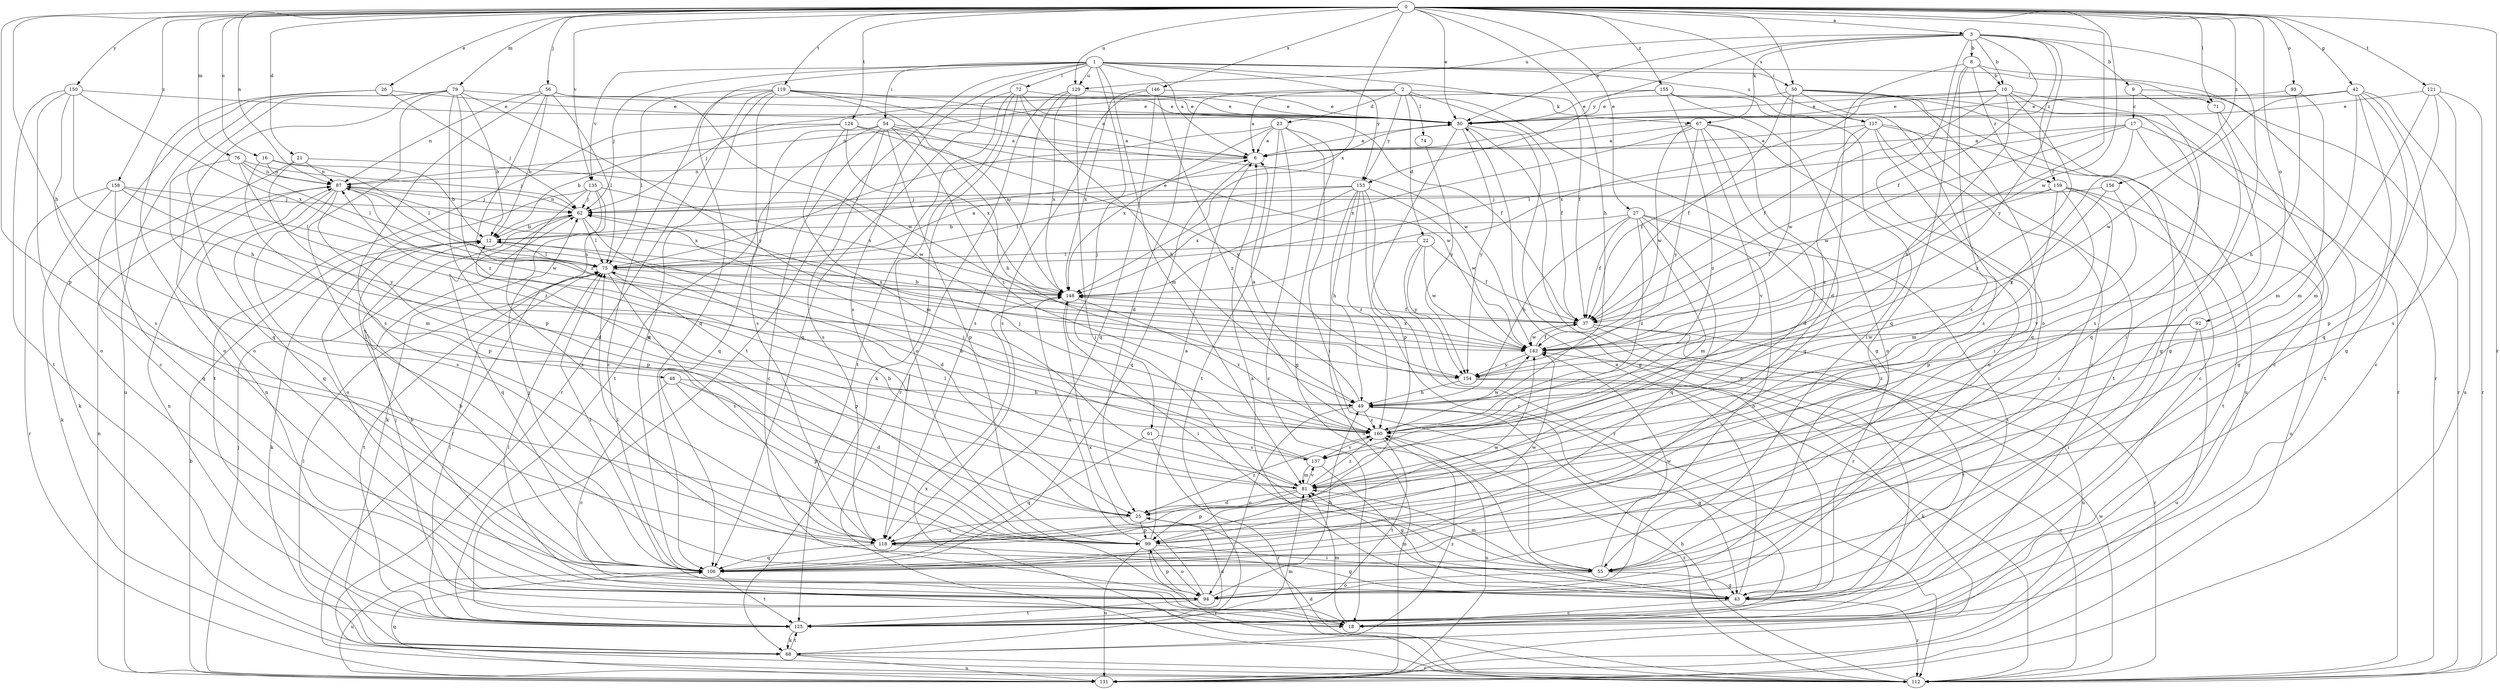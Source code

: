 strict digraph  {
0;
1;
2;
3;
6;
8;
9;
10;
12;
16;
17;
18;
21;
22;
23;
25;
26;
27;
30;
37;
42;
43;
48;
49;
50;
54;
55;
56;
61;
62;
67;
68;
71;
72;
74;
75;
76;
79;
81;
87;
92;
93;
94;
99;
106;
112;
117;
118;
119;
121;
124;
125;
129;
131;
135;
137;
142;
146;
148;
150;
153;
154;
155;
156;
158;
159;
160;
0 -> 3  [label=a];
0 -> 16  [label=c];
0 -> 21  [label=d];
0 -> 26  [label=e];
0 -> 27  [label=e];
0 -> 30  [label=e];
0 -> 37  [label=f];
0 -> 42  [label=g];
0 -> 48  [label=h];
0 -> 49  [label=h];
0 -> 50  [label=i];
0 -> 56  [label=j];
0 -> 71  [label=l];
0 -> 76  [label=m];
0 -> 79  [label=m];
0 -> 87  [label=n];
0 -> 92  [label=o];
0 -> 93  [label=o];
0 -> 99  [label=p];
0 -> 112  [label=r];
0 -> 117  [label=s];
0 -> 119  [label=t];
0 -> 121  [label=t];
0 -> 124  [label=t];
0 -> 129  [label=u];
0 -> 135  [label=v];
0 -> 142  [label=w];
0 -> 146  [label=x];
0 -> 148  [label=x];
0 -> 150  [label=y];
0 -> 155  [label=z];
0 -> 156  [label=z];
0 -> 158  [label=z];
1 -> 6  [label=a];
1 -> 37  [label=f];
1 -> 50  [label=i];
1 -> 54  [label=i];
1 -> 61  [label=j];
1 -> 62  [label=j];
1 -> 71  [label=l];
1 -> 72  [label=l];
1 -> 81  [label=m];
1 -> 106  [label=q];
1 -> 117  [label=s];
1 -> 118  [label=s];
1 -> 125  [label=t];
1 -> 129  [label=u];
1 -> 135  [label=v];
1 -> 153  [label=y];
2 -> 6  [label=a];
2 -> 22  [label=d];
2 -> 23  [label=d];
2 -> 25  [label=d];
2 -> 37  [label=f];
2 -> 43  [label=g];
2 -> 62  [label=j];
2 -> 67  [label=k];
2 -> 74  [label=l];
2 -> 153  [label=y];
3 -> 8  [label=b];
3 -> 9  [label=b];
3 -> 10  [label=b];
3 -> 30  [label=e];
3 -> 37  [label=f];
3 -> 55  [label=i];
3 -> 67  [label=k];
3 -> 94  [label=o];
3 -> 129  [label=u];
3 -> 153  [label=y];
3 -> 154  [label=y];
3 -> 159  [label=z];
6 -> 87  [label=n];
6 -> 106  [label=q];
8 -> 10  [label=b];
8 -> 25  [label=d];
8 -> 106  [label=q];
8 -> 112  [label=r];
8 -> 118  [label=s];
8 -> 159  [label=z];
9 -> 17  [label=c];
9 -> 55  [label=i];
9 -> 112  [label=r];
10 -> 30  [label=e];
10 -> 37  [label=f];
10 -> 49  [label=h];
10 -> 106  [label=q];
10 -> 118  [label=s];
10 -> 148  [label=x];
10 -> 160  [label=z];
12 -> 30  [label=e];
12 -> 68  [label=k];
12 -> 75  [label=l];
16 -> 12  [label=b];
16 -> 75  [label=l];
16 -> 81  [label=m];
16 -> 87  [label=n];
17 -> 6  [label=a];
17 -> 43  [label=g];
17 -> 75  [label=l];
17 -> 125  [label=t];
17 -> 142  [label=w];
17 -> 160  [label=z];
18 -> 62  [label=j];
18 -> 75  [label=l];
18 -> 81  [label=m];
21 -> 25  [label=d];
21 -> 68  [label=k];
21 -> 87  [label=n];
21 -> 142  [label=w];
22 -> 37  [label=f];
22 -> 75  [label=l];
22 -> 112  [label=r];
22 -> 142  [label=w];
22 -> 154  [label=y];
23 -> 6  [label=a];
23 -> 18  [label=c];
23 -> 43  [label=g];
23 -> 55  [label=i];
23 -> 75  [label=l];
23 -> 125  [label=t];
23 -> 148  [label=x];
25 -> 12  [label=b];
25 -> 99  [label=p];
25 -> 118  [label=s];
25 -> 160  [label=z];
26 -> 18  [label=c];
26 -> 30  [label=e];
26 -> 62  [label=j];
26 -> 94  [label=o];
27 -> 12  [label=b];
27 -> 37  [label=f];
27 -> 49  [label=h];
27 -> 81  [label=m];
27 -> 94  [label=o];
27 -> 106  [label=q];
27 -> 125  [label=t];
27 -> 160  [label=z];
30 -> 6  [label=a];
30 -> 18  [label=c];
30 -> 43  [label=g];
30 -> 99  [label=p];
30 -> 154  [label=y];
37 -> 12  [label=b];
37 -> 87  [label=n];
37 -> 112  [label=r];
37 -> 125  [label=t];
37 -> 131  [label=u];
37 -> 142  [label=w];
42 -> 6  [label=a];
42 -> 18  [label=c];
42 -> 30  [label=e];
42 -> 43  [label=g];
42 -> 81  [label=m];
42 -> 106  [label=q];
42 -> 131  [label=u];
42 -> 142  [label=w];
43 -> 6  [label=a];
43 -> 12  [label=b];
43 -> 18  [label=c];
43 -> 30  [label=e];
43 -> 81  [label=m];
43 -> 112  [label=r];
48 -> 18  [label=c];
48 -> 25  [label=d];
48 -> 49  [label=h];
48 -> 99  [label=p];
49 -> 6  [label=a];
49 -> 43  [label=g];
49 -> 94  [label=o];
49 -> 160  [label=z];
50 -> 30  [label=e];
50 -> 37  [label=f];
50 -> 43  [label=g];
50 -> 106  [label=q];
50 -> 112  [label=r];
50 -> 118  [label=s];
50 -> 142  [label=w];
54 -> 6  [label=a];
54 -> 18  [label=c];
54 -> 49  [label=h];
54 -> 99  [label=p];
54 -> 106  [label=q];
54 -> 118  [label=s];
54 -> 125  [label=t];
54 -> 142  [label=w];
54 -> 160  [label=z];
55 -> 43  [label=g];
55 -> 75  [label=l];
55 -> 81  [label=m];
55 -> 94  [label=o];
55 -> 142  [label=w];
56 -> 12  [label=b];
56 -> 30  [label=e];
56 -> 75  [label=l];
56 -> 87  [label=n];
56 -> 118  [label=s];
56 -> 142  [label=w];
56 -> 160  [label=z];
61 -> 106  [label=q];
61 -> 112  [label=r];
61 -> 137  [label=v];
62 -> 12  [label=b];
62 -> 25  [label=d];
62 -> 75  [label=l];
62 -> 87  [label=n];
62 -> 106  [label=q];
67 -> 6  [label=a];
67 -> 25  [label=d];
67 -> 94  [label=o];
67 -> 106  [label=q];
67 -> 137  [label=v];
67 -> 142  [label=w];
67 -> 148  [label=x];
67 -> 154  [label=y];
68 -> 75  [label=l];
68 -> 81  [label=m];
68 -> 112  [label=r];
68 -> 125  [label=t];
68 -> 131  [label=u];
68 -> 160  [label=z];
71 -> 18  [label=c];
71 -> 43  [label=g];
72 -> 30  [label=e];
72 -> 37  [label=f];
72 -> 49  [label=h];
72 -> 68  [label=k];
72 -> 94  [label=o];
72 -> 106  [label=q];
72 -> 125  [label=t];
74 -> 154  [label=y];
75 -> 6  [label=a];
75 -> 99  [label=p];
75 -> 118  [label=s];
75 -> 125  [label=t];
75 -> 148  [label=x];
76 -> 62  [label=j];
76 -> 75  [label=l];
76 -> 87  [label=n];
76 -> 99  [label=p];
76 -> 160  [label=z];
79 -> 12  [label=b];
79 -> 30  [label=e];
79 -> 55  [label=i];
79 -> 94  [label=o];
79 -> 99  [label=p];
79 -> 106  [label=q];
79 -> 131  [label=u];
79 -> 154  [label=y];
79 -> 160  [label=z];
81 -> 25  [label=d];
81 -> 75  [label=l];
81 -> 87  [label=n];
81 -> 99  [label=p];
81 -> 137  [label=v];
81 -> 160  [label=z];
87 -> 62  [label=j];
87 -> 99  [label=p];
87 -> 106  [label=q];
87 -> 118  [label=s];
87 -> 142  [label=w];
87 -> 148  [label=x];
92 -> 55  [label=i];
92 -> 131  [label=u];
92 -> 142  [label=w];
92 -> 160  [label=z];
93 -> 30  [label=e];
93 -> 49  [label=h];
93 -> 81  [label=m];
94 -> 49  [label=h];
94 -> 87  [label=n];
94 -> 99  [label=p];
94 -> 125  [label=t];
94 -> 148  [label=x];
99 -> 6  [label=a];
99 -> 55  [label=i];
99 -> 94  [label=o];
99 -> 112  [label=r];
99 -> 131  [label=u];
99 -> 142  [label=w];
99 -> 148  [label=x];
106 -> 12  [label=b];
106 -> 62  [label=j];
106 -> 75  [label=l];
106 -> 125  [label=t];
106 -> 131  [label=u];
112 -> 25  [label=d];
112 -> 49  [label=h];
112 -> 142  [label=w];
112 -> 148  [label=x];
112 -> 160  [label=z];
117 -> 6  [label=a];
117 -> 18  [label=c];
117 -> 37  [label=f];
117 -> 55  [label=i];
117 -> 94  [label=o];
117 -> 125  [label=t];
117 -> 160  [label=z];
118 -> 43  [label=g];
118 -> 106  [label=q];
118 -> 142  [label=w];
119 -> 6  [label=a];
119 -> 18  [label=c];
119 -> 30  [label=e];
119 -> 75  [label=l];
119 -> 106  [label=q];
119 -> 112  [label=r];
119 -> 118  [label=s];
119 -> 142  [label=w];
119 -> 148  [label=x];
121 -> 30  [label=e];
121 -> 81  [label=m];
121 -> 99  [label=p];
121 -> 112  [label=r];
121 -> 118  [label=s];
124 -> 6  [label=a];
124 -> 12  [label=b];
124 -> 81  [label=m];
124 -> 125  [label=t];
124 -> 148  [label=x];
124 -> 154  [label=y];
125 -> 25  [label=d];
125 -> 68  [label=k];
125 -> 75  [label=l];
125 -> 87  [label=n];
129 -> 30  [label=e];
129 -> 55  [label=i];
129 -> 112  [label=r];
129 -> 118  [label=s];
129 -> 148  [label=x];
131 -> 12  [label=b];
131 -> 62  [label=j];
131 -> 87  [label=n];
131 -> 106  [label=q];
135 -> 62  [label=j];
135 -> 68  [label=k];
135 -> 94  [label=o];
135 -> 112  [label=r];
135 -> 118  [label=s];
135 -> 148  [label=x];
137 -> 12  [label=b];
137 -> 43  [label=g];
137 -> 62  [label=j];
137 -> 81  [label=m];
142 -> 37  [label=f];
142 -> 148  [label=x];
142 -> 154  [label=y];
146 -> 30  [label=e];
146 -> 106  [label=q];
146 -> 118  [label=s];
146 -> 148  [label=x];
146 -> 160  [label=z];
148 -> 37  [label=f];
148 -> 55  [label=i];
148 -> 160  [label=z];
150 -> 30  [label=e];
150 -> 49  [label=h];
150 -> 94  [label=o];
150 -> 118  [label=s];
150 -> 125  [label=t];
150 -> 148  [label=x];
153 -> 18  [label=c];
153 -> 49  [label=h];
153 -> 62  [label=j];
153 -> 75  [label=l];
153 -> 112  [label=r];
153 -> 131  [label=u];
153 -> 142  [label=w];
153 -> 148  [label=x];
153 -> 160  [label=z];
154 -> 49  [label=h];
154 -> 68  [label=k];
154 -> 112  [label=r];
155 -> 30  [label=e];
155 -> 55  [label=i];
155 -> 87  [label=n];
155 -> 94  [label=o];
155 -> 131  [label=u];
155 -> 160  [label=z];
156 -> 62  [label=j];
156 -> 137  [label=v];
156 -> 154  [label=y];
158 -> 62  [label=j];
158 -> 68  [label=k];
158 -> 75  [label=l];
158 -> 106  [label=q];
158 -> 112  [label=r];
158 -> 154  [label=y];
159 -> 37  [label=f];
159 -> 55  [label=i];
159 -> 62  [label=j];
159 -> 81  [label=m];
159 -> 99  [label=p];
159 -> 125  [label=t];
159 -> 131  [label=u];
160 -> 62  [label=j];
160 -> 125  [label=t];
160 -> 131  [label=u];
160 -> 137  [label=v];
160 -> 142  [label=w];
}
